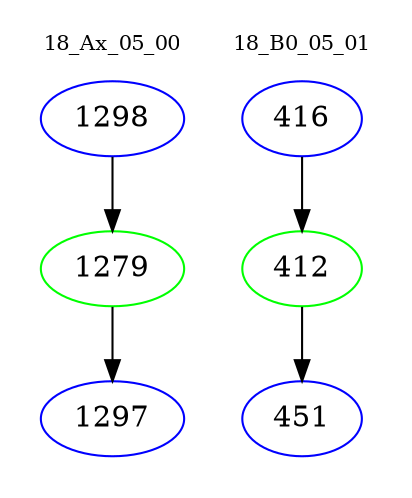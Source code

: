 digraph{
subgraph cluster_0 {
color = white
label = "18_Ax_05_00";
fontsize=10;
T0_1298 [label="1298", color="blue"]
T0_1298 -> T0_1279 [color="black"]
T0_1279 [label="1279", color="green"]
T0_1279 -> T0_1297 [color="black"]
T0_1297 [label="1297", color="blue"]
}
subgraph cluster_1 {
color = white
label = "18_B0_05_01";
fontsize=10;
T1_416 [label="416", color="blue"]
T1_416 -> T1_412 [color="black"]
T1_412 [label="412", color="green"]
T1_412 -> T1_451 [color="black"]
T1_451 [label="451", color="blue"]
}
}
